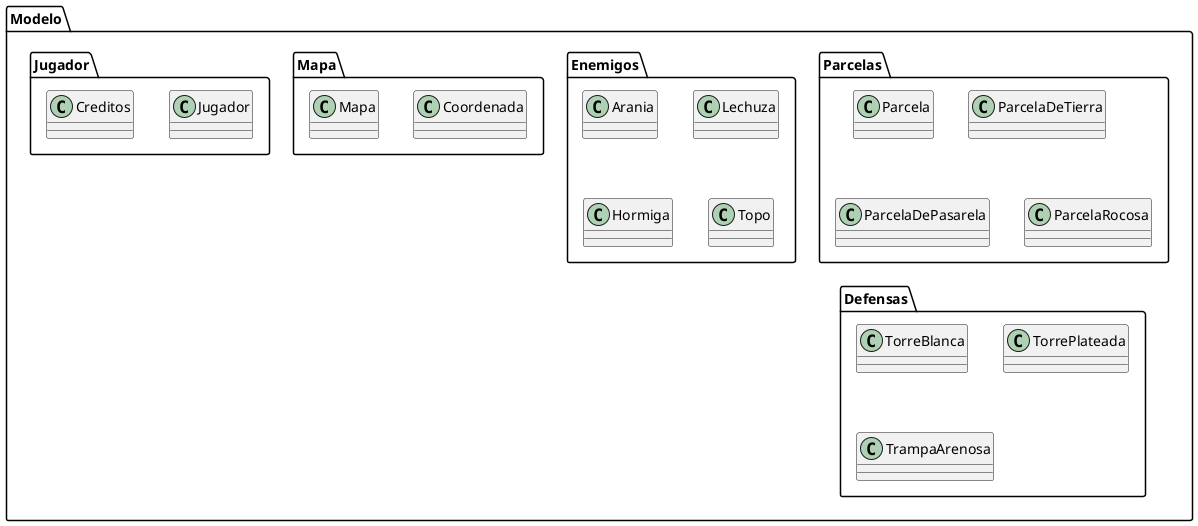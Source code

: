 @startuml
package "Modelo" {
  package "Parcelas"{
  class Parcela
  class ParcelaDeTierra
  class ParcelaDePasarela
  class ParcelaRocosa


}
package "Enemigos"{
  class Arania
  class Lechuza
  class Hormiga
  class Topo

}

package "Mapa"{
  class Coordenada
  class Mapa

}
package "Defensas"{
  class TorreBlanca
  class TorrePlateada
  class TrampaArenosa


}
package "Jugador"{
  class Jugador
  class Creditos

}

}
@enduml
